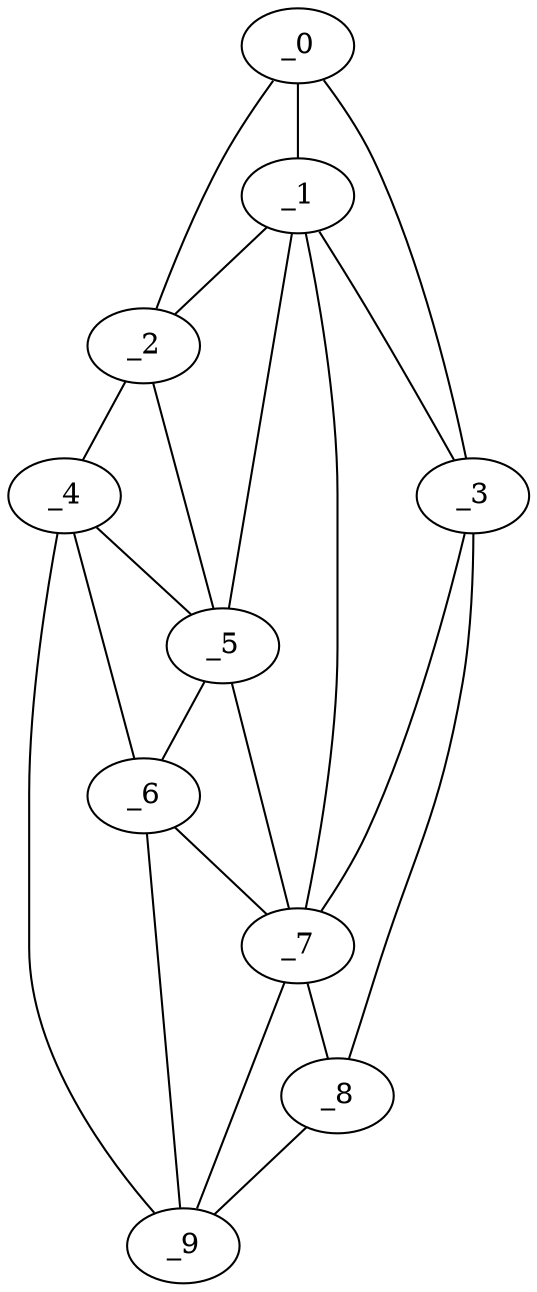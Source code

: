 graph "obj41__60.gxl" {
	_0	 [x=16,
		y=73];
	_1	 [x=39,
		y=65];
	_0 -- _1	 [valence=2];
	_2	 [x=42,
		y=7];
	_0 -- _2	 [valence=1];
	_3	 [x=54,
		y=125];
	_0 -- _3	 [valence=1];
	_1 -- _2	 [valence=1];
	_1 -- _3	 [valence=2];
	_5	 [x=82,
		y=28];
	_1 -- _5	 [valence=2];
	_7	 [x=90,
		y=66];
	_1 -- _7	 [valence=2];
	_4	 [x=79,
		y=6];
	_2 -- _4	 [valence=1];
	_2 -- _5	 [valence=2];
	_3 -- _7	 [valence=2];
	_8	 [x=115,
		y=112];
	_3 -- _8	 [valence=1];
	_4 -- _5	 [valence=2];
	_6	 [x=88,
		y=33];
	_4 -- _6	 [valence=2];
	_9	 [x=116,
		y=81];
	_4 -- _9	 [valence=1];
	_5 -- _6	 [valence=2];
	_5 -- _7	 [valence=1];
	_6 -- _7	 [valence=2];
	_6 -- _9	 [valence=2];
	_7 -- _8	 [valence=2];
	_7 -- _9	 [valence=1];
	_8 -- _9	 [valence=1];
}
